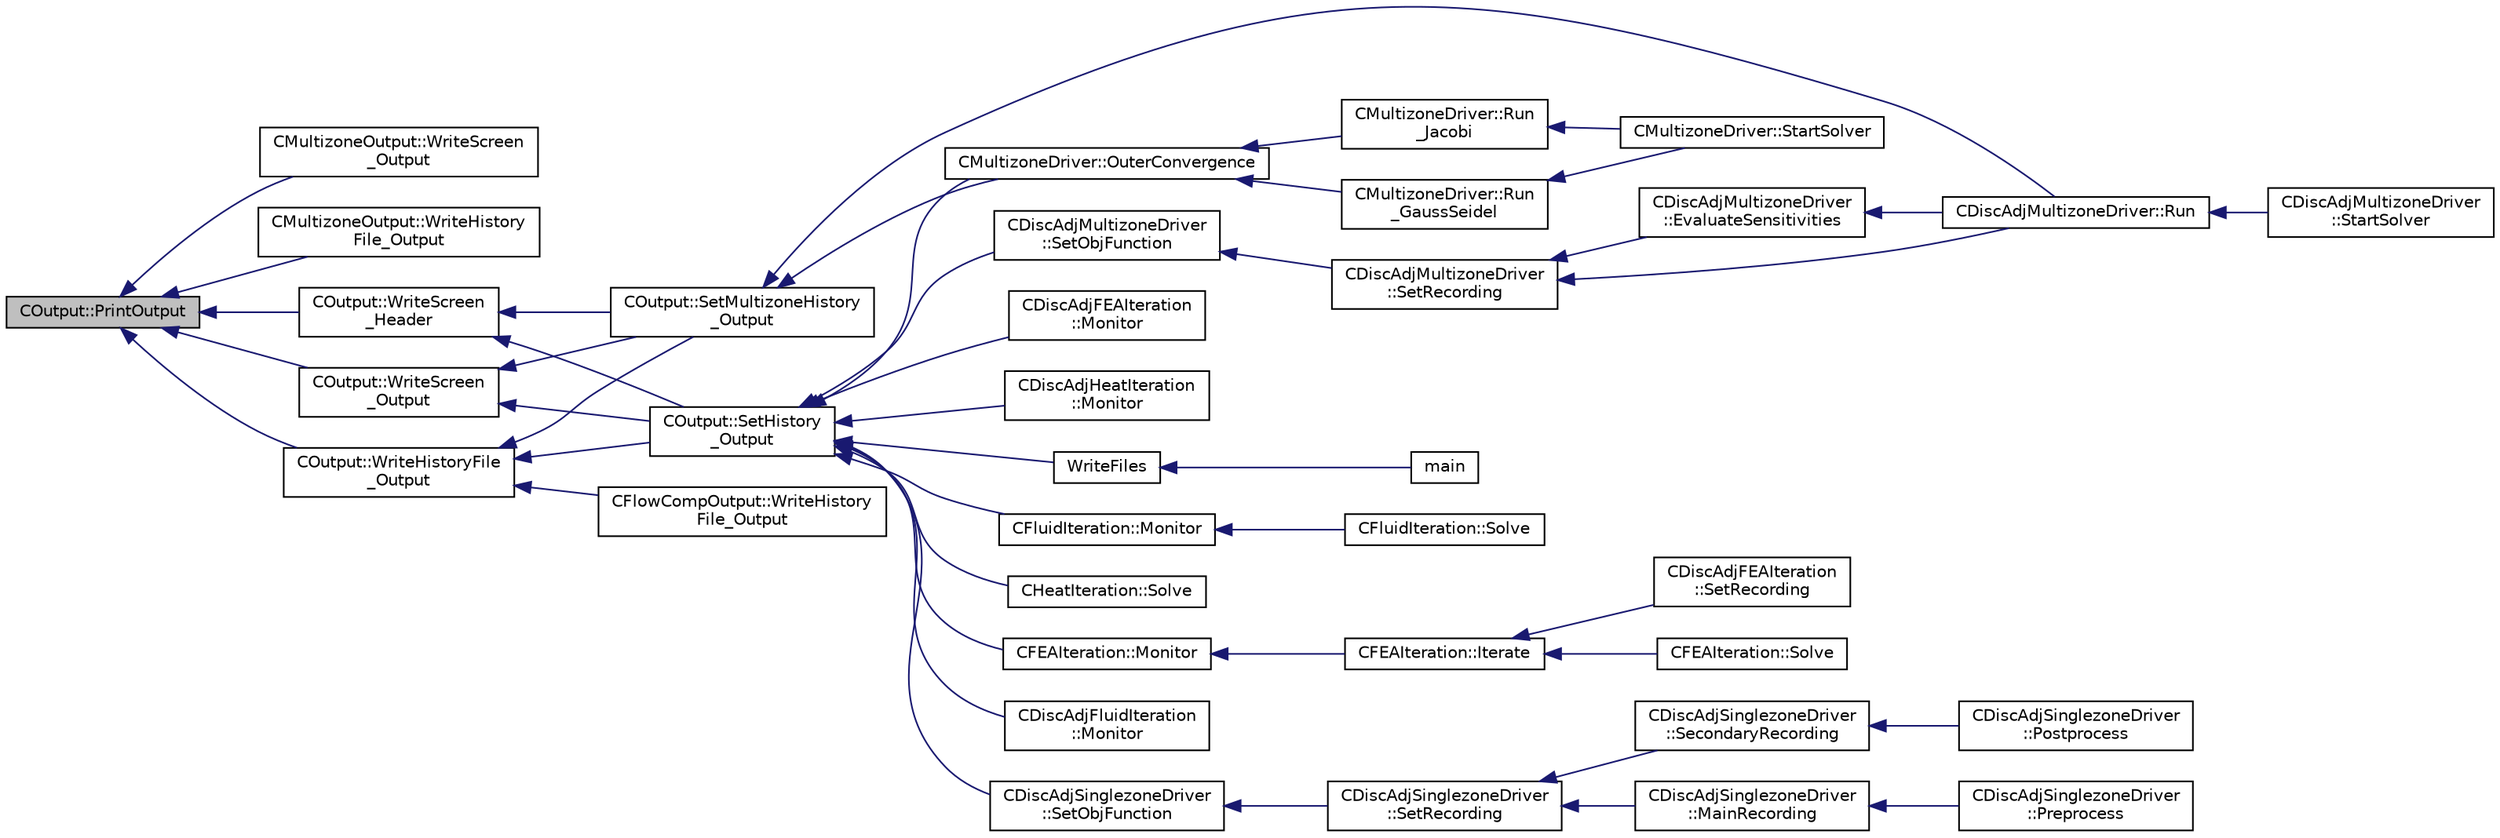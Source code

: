 digraph "COutput::PrintOutput"
{
  edge [fontname="Helvetica",fontsize="10",labelfontname="Helvetica",labelfontsize="10"];
  node [fontname="Helvetica",fontsize="10",shape=record];
  rankdir="LR";
  Node621 [label="COutput::PrintOutput",height=0.2,width=0.4,color="black", fillcolor="grey75", style="filled", fontcolor="black"];
  Node621 -> Node622 [dir="back",color="midnightblue",fontsize="10",style="solid",fontname="Helvetica"];
  Node622 [label="CMultizoneOutput::WriteScreen\l_Output",height=0.2,width=0.4,color="black", fillcolor="white", style="filled",URL="$class_c_multizone_output.html#aeb1cfdf505c0f39489f9858730d1338b",tooltip="Determines if the screen header should be written. "];
  Node621 -> Node623 [dir="back",color="midnightblue",fontsize="10",style="solid",fontname="Helvetica"];
  Node623 [label="CMultizoneOutput::WriteHistory\lFile_Output",height=0.2,width=0.4,color="black", fillcolor="white", style="filled",URL="$class_c_multizone_output.html#a9878dcbb2848e33e6a94cb38c1b6c721",tooltip="Determines if the history file output. "];
  Node621 -> Node624 [dir="back",color="midnightblue",fontsize="10",style="solid",fontname="Helvetica"];
  Node624 [label="COutput::WriteScreen\l_Header",height=0.2,width=0.4,color="black", fillcolor="white", style="filled",URL="$class_c_output.html#a7a41d80c37c65203f4397e24676dd76b",tooltip="Determines if the screen header should be written. "];
  Node624 -> Node625 [dir="back",color="midnightblue",fontsize="10",style="solid",fontname="Helvetica"];
  Node625 [label="COutput::SetHistory\l_Output",height=0.2,width=0.4,color="black", fillcolor="white", style="filled",URL="$class_c_output.html#acf84143df1a158647605c980ecae2d7c",tooltip="Collects history data from the solvers, monitors the convergence and writes to screen and history fil..."];
  Node625 -> Node626 [dir="back",color="midnightblue",fontsize="10",style="solid",fontname="Helvetica"];
  Node626 [label="CDiscAdjMultizoneDriver\l::SetObjFunction",height=0.2,width=0.4,color="black", fillcolor="white", style="filled",URL="$class_c_disc_adj_multizone_driver.html#afda203e78a0e4cfde8c3fbb02ef3fd3e",tooltip="Set the objective function. "];
  Node626 -> Node627 [dir="back",color="midnightblue",fontsize="10",style="solid",fontname="Helvetica"];
  Node627 [label="CDiscAdjMultizoneDriver\l::SetRecording",height=0.2,width=0.4,color="black", fillcolor="white", style="filled",URL="$class_c_disc_adj_multizone_driver.html#a441f8669a04147aacab7df463e1dd021",tooltip="Record one iteration of the primal problem within each zone. "];
  Node627 -> Node628 [dir="back",color="midnightblue",fontsize="10",style="solid",fontname="Helvetica"];
  Node628 [label="CDiscAdjMultizoneDriver::Run",height=0.2,width=0.4,color="black", fillcolor="white", style="filled",URL="$class_c_disc_adj_multizone_driver.html#af996aecdb6d20aa4fc81c9b67295abf5",tooltip="[Overload] Run an discrete adjoint update of all solvers within multiple zones. "];
  Node628 -> Node629 [dir="back",color="midnightblue",fontsize="10",style="solid",fontname="Helvetica"];
  Node629 [label="CDiscAdjMultizoneDriver\l::StartSolver",height=0.2,width=0.4,color="black", fillcolor="white", style="filled",URL="$class_c_disc_adj_multizone_driver.html#a75de0a1a482ceeed4301a384f1515092",tooltip="[Overload] Launch the computation for discrete adjoint multizone problems. "];
  Node627 -> Node630 [dir="back",color="midnightblue",fontsize="10",style="solid",fontname="Helvetica"];
  Node630 [label="CDiscAdjMultizoneDriver\l::EvaluateSensitivities",height=0.2,width=0.4,color="black", fillcolor="white", style="filled",URL="$class_c_disc_adj_multizone_driver.html#ac2789097629674cfb7d4de64954024df",tooltip="Evaluate sensitivites for the current adjoint solution and output files. "];
  Node630 -> Node628 [dir="back",color="midnightblue",fontsize="10",style="solid",fontname="Helvetica"];
  Node625 -> Node631 [dir="back",color="midnightblue",fontsize="10",style="solid",fontname="Helvetica"];
  Node631 [label="CDiscAdjSinglezoneDriver\l::SetObjFunction",height=0.2,width=0.4,color="black", fillcolor="white", style="filled",URL="$class_c_disc_adj_singlezone_driver.html#aea0513ac808106c6a92be610b3b17a6a",tooltip="Set the objective function. "];
  Node631 -> Node632 [dir="back",color="midnightblue",fontsize="10",style="solid",fontname="Helvetica"];
  Node632 [label="CDiscAdjSinglezoneDriver\l::SetRecording",height=0.2,width=0.4,color="black", fillcolor="white", style="filled",URL="$class_c_disc_adj_singlezone_driver.html#a7e519f0f189a3a102b0630edaaa9d233",tooltip="Record one iteration of a flow iteration in within multiple zones. "];
  Node632 -> Node633 [dir="back",color="midnightblue",fontsize="10",style="solid",fontname="Helvetica"];
  Node633 [label="CDiscAdjSinglezoneDriver\l::MainRecording",height=0.2,width=0.4,color="black", fillcolor="white", style="filled",URL="$class_c_disc_adj_singlezone_driver.html#af4087bc4859a336b67555336d8f28aaf",tooltip="Record the main computational path. "];
  Node633 -> Node634 [dir="back",color="midnightblue",fontsize="10",style="solid",fontname="Helvetica"];
  Node634 [label="CDiscAdjSinglezoneDriver\l::Preprocess",height=0.2,width=0.4,color="black", fillcolor="white", style="filled",URL="$class_c_disc_adj_singlezone_driver.html#a2d0785572312526d0bd695a14dd405f2",tooltip="Preprocess the single-zone iteration. "];
  Node632 -> Node635 [dir="back",color="midnightblue",fontsize="10",style="solid",fontname="Helvetica"];
  Node635 [label="CDiscAdjSinglezoneDriver\l::SecondaryRecording",height=0.2,width=0.4,color="black", fillcolor="white", style="filled",URL="$class_c_disc_adj_singlezone_driver.html#ad328a74dd89ed2e335b22c4bf2b53cb0",tooltip="Record the secondary computational path. "];
  Node635 -> Node636 [dir="back",color="midnightblue",fontsize="10",style="solid",fontname="Helvetica"];
  Node636 [label="CDiscAdjSinglezoneDriver\l::Postprocess",height=0.2,width=0.4,color="black", fillcolor="white", style="filled",URL="$class_c_disc_adj_singlezone_driver.html#af0ac923c07d86674b252c28df9a115da",tooltip="Postprocess the adjoint iteration for ZONE_0. "];
  Node625 -> Node637 [dir="back",color="midnightblue",fontsize="10",style="solid",fontname="Helvetica"];
  Node637 [label="CMultizoneDriver::OuterConvergence",height=0.2,width=0.4,color="black", fillcolor="white", style="filled",URL="$class_c_multizone_driver.html#ae72bb40195e4066bc4be4adfb0df29e9",tooltip="Check the convergence at the outer level. "];
  Node637 -> Node638 [dir="back",color="midnightblue",fontsize="10",style="solid",fontname="Helvetica"];
  Node638 [label="CMultizoneDriver::Run\l_GaussSeidel",height=0.2,width=0.4,color="black", fillcolor="white", style="filled",URL="$class_c_multizone_driver.html#a8036223cdbe0c0d4552f17f6bad9189b",tooltip="Run a Block Gauss-Seidel iteration in all physical zones. "];
  Node638 -> Node639 [dir="back",color="midnightblue",fontsize="10",style="solid",fontname="Helvetica"];
  Node639 [label="CMultizoneDriver::StartSolver",height=0.2,width=0.4,color="black", fillcolor="white", style="filled",URL="$class_c_multizone_driver.html#a03cfc000c383ef0d86d34e1c6aef5ff3",tooltip="[Overload] Launch the computation for multizone problems. "];
  Node637 -> Node640 [dir="back",color="midnightblue",fontsize="10",style="solid",fontname="Helvetica"];
  Node640 [label="CMultizoneDriver::Run\l_Jacobi",height=0.2,width=0.4,color="black", fillcolor="white", style="filled",URL="$class_c_multizone_driver.html#a1bf2824daac5a10e8fb7387676eee338",tooltip="Run a Block-Jacobi iteration in all physical zones. "];
  Node640 -> Node639 [dir="back",color="midnightblue",fontsize="10",style="solid",fontname="Helvetica"];
  Node625 -> Node641 [dir="back",color="midnightblue",fontsize="10",style="solid",fontname="Helvetica"];
  Node641 [label="CFluidIteration::Monitor",height=0.2,width=0.4,color="black", fillcolor="white", style="filled",URL="$class_c_fluid_iteration.html#a563192d869a4e82151c0bf6781b4890d",tooltip="Monitors the convergence and other metrics for the fluid system. "];
  Node641 -> Node642 [dir="back",color="midnightblue",fontsize="10",style="solid",fontname="Helvetica"];
  Node642 [label="CFluidIteration::Solve",height=0.2,width=0.4,color="black", fillcolor="white", style="filled",URL="$class_c_fluid_iteration.html#ae22cd342c9c9d2ea5ac3f5103394ff80",tooltip="Iterate the fluid system for a number of Inner_Iter iterations. "];
  Node625 -> Node643 [dir="back",color="midnightblue",fontsize="10",style="solid",fontname="Helvetica"];
  Node643 [label="CHeatIteration::Solve",height=0.2,width=0.4,color="black", fillcolor="white", style="filled",URL="$class_c_heat_iteration.html#ac9bc702cd04ec181d142db04b176e3b1",tooltip="Perform a single iteration of the wave system. "];
  Node625 -> Node644 [dir="back",color="midnightblue",fontsize="10",style="solid",fontname="Helvetica"];
  Node644 [label="CFEAIteration::Monitor",height=0.2,width=0.4,color="black", fillcolor="white", style="filled",URL="$class_c_f_e_a_iteration.html#a7516ed7e4948785514ba831232614f4d",tooltip="Monitors the convergence and other metrics for the FEM system. "];
  Node644 -> Node645 [dir="back",color="midnightblue",fontsize="10",style="solid",fontname="Helvetica"];
  Node645 [label="CFEAIteration::Iterate",height=0.2,width=0.4,color="black", fillcolor="white", style="filled",URL="$class_c_f_e_a_iteration.html#af34a9ca7d54a7b4c31ad4fb1a487a158",tooltip="Perform a single iteration for structural analysis using the Finite Element Method. "];
  Node645 -> Node646 [dir="back",color="midnightblue",fontsize="10",style="solid",fontname="Helvetica"];
  Node646 [label="CFEAIteration::Solve",height=0.2,width=0.4,color="black", fillcolor="white", style="filled",URL="$class_c_f_e_a_iteration.html#a93300b80aae492f8f966c16652e83e08",tooltip="Iterate the structural system for a number of Inner_Iter iterations. "];
  Node645 -> Node647 [dir="back",color="midnightblue",fontsize="10",style="solid",fontname="Helvetica"];
  Node647 [label="CDiscAdjFEAIteration\l::SetRecording",height=0.2,width=0.4,color="black", fillcolor="white", style="filled",URL="$class_c_disc_adj_f_e_a_iteration.html#ad5f0dcb01d13560ce5245301646dc3bd",tooltip="Record a single iteration of the direct FEM system. "];
  Node625 -> Node648 [dir="back",color="midnightblue",fontsize="10",style="solid",fontname="Helvetica"];
  Node648 [label="CDiscAdjFluidIteration\l::Monitor",height=0.2,width=0.4,color="black", fillcolor="white", style="filled",URL="$class_c_disc_adj_fluid_iteration.html#a14cf7549b8fe39e06b8e9dfc8428a312",tooltip="Monitors the convergence and other metrics for the discrete adjoint fluid system. ..."];
  Node625 -> Node649 [dir="back",color="midnightblue",fontsize="10",style="solid",fontname="Helvetica"];
  Node649 [label="CDiscAdjFEAIteration\l::Monitor",height=0.2,width=0.4,color="black", fillcolor="white", style="filled",URL="$class_c_disc_adj_f_e_a_iteration.html#a03edd3ebdc8edac7c0507c8572621f64",tooltip="Monitors the convergence and other metrics for the discrete adjoint mean flow system. "];
  Node625 -> Node650 [dir="back",color="midnightblue",fontsize="10",style="solid",fontname="Helvetica"];
  Node650 [label="CDiscAdjHeatIteration\l::Monitor",height=0.2,width=0.4,color="black", fillcolor="white", style="filled",URL="$class_c_disc_adj_heat_iteration.html#a01381d44508f208bcb608bdf2d4db022",tooltip="Monitors the convergence and other metrics for the discrete adjoint fluid system. ..."];
  Node625 -> Node651 [dir="back",color="midnightblue",fontsize="10",style="solid",fontname="Helvetica"];
  Node651 [label="WriteFiles",height=0.2,width=0.4,color="black", fillcolor="white", style="filled",URL="$_s_u2___s_o_l_8cpp.html#a43305e0af849b318ce139ccf6a164626"];
  Node651 -> Node652 [dir="back",color="midnightblue",fontsize="10",style="solid",fontname="Helvetica"];
  Node652 [label="main",height=0.2,width=0.4,color="black", fillcolor="white", style="filled",URL="$_s_u2___s_o_l_8cpp.html#a0ddf1224851353fc92bfbff6f499fa97"];
  Node624 -> Node653 [dir="back",color="midnightblue",fontsize="10",style="solid",fontname="Helvetica"];
  Node653 [label="COutput::SetMultizoneHistory\l_Output",height=0.2,width=0.4,color="black", fillcolor="white", style="filled",URL="$class_c_output.html#a15b0776bd2ed68b43e3c0bd3b9b56490"];
  Node653 -> Node628 [dir="back",color="midnightblue",fontsize="10",style="solid",fontname="Helvetica"];
  Node653 -> Node637 [dir="back",color="midnightblue",fontsize="10",style="solid",fontname="Helvetica"];
  Node621 -> Node654 [dir="back",color="midnightblue",fontsize="10",style="solid",fontname="Helvetica"];
  Node654 [label="COutput::WriteScreen\l_Output",height=0.2,width=0.4,color="black", fillcolor="white", style="filled",URL="$class_c_output.html#a2de14e1074b0d1ed1a51b6e50edcca4b",tooltip="Determines if the screen header should be written. "];
  Node654 -> Node625 [dir="back",color="midnightblue",fontsize="10",style="solid",fontname="Helvetica"];
  Node654 -> Node653 [dir="back",color="midnightblue",fontsize="10",style="solid",fontname="Helvetica"];
  Node621 -> Node655 [dir="back",color="midnightblue",fontsize="10",style="solid",fontname="Helvetica"];
  Node655 [label="COutput::WriteHistoryFile\l_Output",height=0.2,width=0.4,color="black", fillcolor="white", style="filled",URL="$class_c_output.html#ada04c152de1fb324a8e9f849eee6874c",tooltip="Determines if the history file output. "];
  Node655 -> Node656 [dir="back",color="midnightblue",fontsize="10",style="solid",fontname="Helvetica"];
  Node656 [label="CFlowCompOutput::WriteHistory\lFile_Output",height=0.2,width=0.4,color="black", fillcolor="white", style="filled",URL="$class_c_flow_comp_output.html#a31720df9bf9ccd16a5270df005cb99eb",tooltip="Determines if the history file output. "];
  Node655 -> Node625 [dir="back",color="midnightblue",fontsize="10",style="solid",fontname="Helvetica"];
  Node655 -> Node653 [dir="back",color="midnightblue",fontsize="10",style="solid",fontname="Helvetica"];
}
